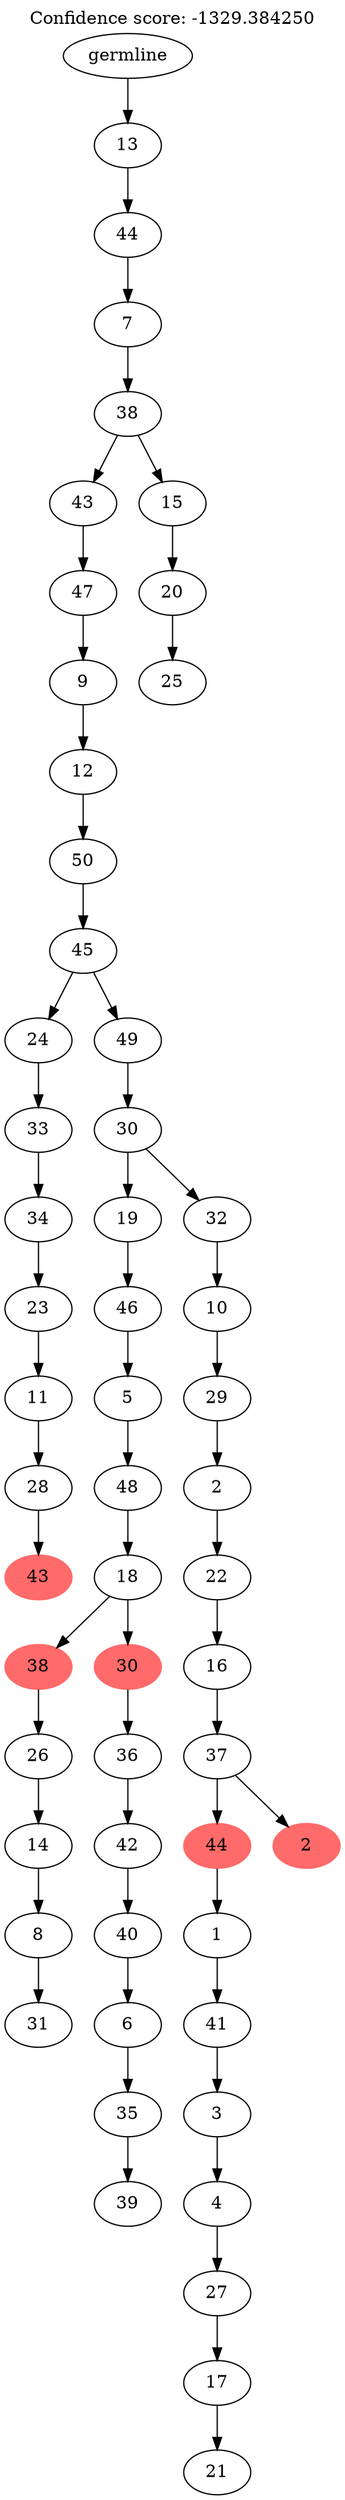 digraph g {
	"54" -> "55";
	"55" [color=indianred1, style=filled, label="43"];
	"53" -> "54";
	"54" [label="28"];
	"52" -> "53";
	"53" [label="11"];
	"51" -> "52";
	"52" [label="23"];
	"50" -> "51";
	"51" [label="34"];
	"49" -> "50";
	"50" [label="33"];
	"47" -> "48";
	"48" [label="31"];
	"46" -> "47";
	"47" [label="8"];
	"45" -> "46";
	"46" [label="14"];
	"44" -> "45";
	"45" [label="26"];
	"42" -> "43";
	"43" [label="39"];
	"41" -> "42";
	"42" [label="35"];
	"40" -> "41";
	"41" [label="6"];
	"39" -> "40";
	"40" [label="40"];
	"38" -> "39";
	"39" [label="42"];
	"37" -> "38";
	"38" [label="36"];
	"36" -> "37";
	"37" [color=indianred1, style=filled, label="30"];
	"36" -> "44";
	"44" [color=indianred1, style=filled, label="38"];
	"35" -> "36";
	"36" [label="18"];
	"34" -> "35";
	"35" [label="48"];
	"33" -> "34";
	"34" [label="5"];
	"32" -> "33";
	"33" [label="46"];
	"30" -> "31";
	"31" [label="21"];
	"29" -> "30";
	"30" [label="17"];
	"28" -> "29";
	"29" [label="27"];
	"27" -> "28";
	"28" [label="4"];
	"26" -> "27";
	"27" [label="3"];
	"25" -> "26";
	"26" [label="41"];
	"24" -> "25";
	"25" [label="1"];
	"22" -> "23";
	"23" [color=indianred1, style=filled, label="2"];
	"22" -> "24";
	"24" [color=indianred1, style=filled, label="44"];
	"21" -> "22";
	"22" [label="37"];
	"20" -> "21";
	"21" [label="16"];
	"19" -> "20";
	"20" [label="22"];
	"18" -> "19";
	"19" [label="2"];
	"17" -> "18";
	"18" [label="29"];
	"16" -> "17";
	"17" [label="10"];
	"15" -> "16";
	"16" [label="32"];
	"15" -> "32";
	"32" [label="19"];
	"14" -> "15";
	"15" [label="30"];
	"13" -> "14";
	"14" [label="49"];
	"13" -> "49";
	"49" [label="24"];
	"12" -> "13";
	"13" [label="45"];
	"11" -> "12";
	"12" [label="50"];
	"10" -> "11";
	"11" [label="12"];
	"9" -> "10";
	"10" [label="9"];
	"8" -> "9";
	"9" [label="47"];
	"6" -> "7";
	"7" [label="25"];
	"5" -> "6";
	"6" [label="20"];
	"4" -> "5";
	"5" [label="15"];
	"4" -> "8";
	"8" [label="43"];
	"3" -> "4";
	"4" [label="38"];
	"2" -> "3";
	"3" [label="7"];
	"1" -> "2";
	"2" [label="44"];
	"0" -> "1";
	"1" [label="13"];
	"0" [label="germline"];
	labelloc="t";
	label="Confidence score: -1329.384250";
}
